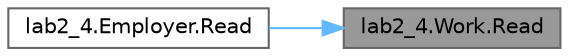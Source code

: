 digraph "lab2_4.Work.Read"
{
 // LATEX_PDF_SIZE
  bgcolor="transparent";
  edge [fontname=Helvetica,fontsize=10,labelfontname=Helvetica,labelfontsize=10];
  node [fontname=Helvetica,fontsize=10,shape=box,height=0.2,width=0.4];
  rankdir="RL";
  Node1 [id="Node000001",label="lab2_4.Work.Read",height=0.2,width=0.4,color="gray40", fillcolor="grey60", style="filled", fontcolor="black",tooltip="Функция чтения с консоли"];
  Node1 -> Node2 [id="edge1_Node000001_Node000002",dir="back",color="steelblue1",style="solid",tooltip=" "];
  Node2 [id="Node000002",label="lab2_4.Employer.Read",height=0.2,width=0.4,color="grey40", fillcolor="white", style="filled",URL="$classlab2__4_1_1_employer.html#ac245dae958b10d5de7494cf335e7a32b",tooltip="Функция чтения с консоли Имени работодателя и значений ЗП с КВ работ 1,2,3."];
}
